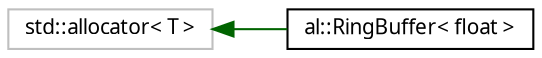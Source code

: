 digraph "Graphical Class Hierarchy"
{
 // LATEX_PDF_SIZE
  bgcolor="transparent";
  edge [fontname="FreeSans.ttf",fontsize="10",labelfontname="FreeSans.ttf",labelfontsize="10"];
  node [fontname="FreeSans.ttf",fontsize="10",shape=record];
  rankdir="LR";
  Node326 [label="std::allocator\< T \>",height=0.2,width=0.4,color="grey75",tooltip="STL class."];
  Node326 -> Node0 [dir="back",color="darkgreen",fontsize="10",style="solid",fontname="FreeSans.ttf"];
  Node0 [label="al::RingBuffer\< float \>",height=0.2,width=0.4,color="black",URL="$classal_1_1_ring_buffer.html",tooltip=" "];
}
